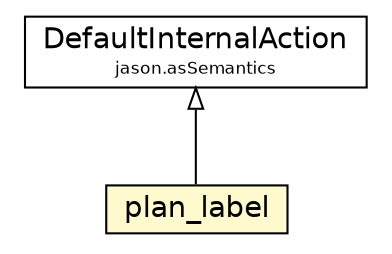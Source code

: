 #!/usr/local/bin/dot
#
# Class diagram 
# Generated by UMLGraph version 5.1 (http://www.umlgraph.org/)
#

digraph G {
	edge [fontname="Helvetica",fontsize=10,labelfontname="Helvetica",labelfontsize=10];
	node [fontname="Helvetica",fontsize=10,shape=plaintext];
	nodesep=0.25;
	ranksep=0.5;
	// jason.asSemantics.DefaultInternalAction
	c55295 [label=<<table title="jason.asSemantics.DefaultInternalAction" border="0" cellborder="1" cellspacing="0" cellpadding="2" port="p" href="../asSemantics/DefaultInternalAction.html">
		<tr><td><table border="0" cellspacing="0" cellpadding="1">
<tr><td align="center" balign="center"> DefaultInternalAction </td></tr>
<tr><td align="center" balign="center"><font point-size="8.0"> jason.asSemantics </font></td></tr>
		</table></td></tr>
		</table>>, fontname="Helvetica", fontcolor="black", fontsize=14.0];
	// jason.stdlib.plan_label
	c55472 [label=<<table title="jason.stdlib.plan_label" border="0" cellborder="1" cellspacing="0" cellpadding="2" port="p" bgcolor="lemonChiffon" href="./plan_label.html">
		<tr><td><table border="0" cellspacing="0" cellpadding="1">
<tr><td align="center" balign="center"> plan_label </td></tr>
		</table></td></tr>
		</table>>, fontname="Helvetica", fontcolor="black", fontsize=14.0];
	//jason.stdlib.plan_label extends jason.asSemantics.DefaultInternalAction
	c55295:p -> c55472:p [dir=back,arrowtail=empty];
}

